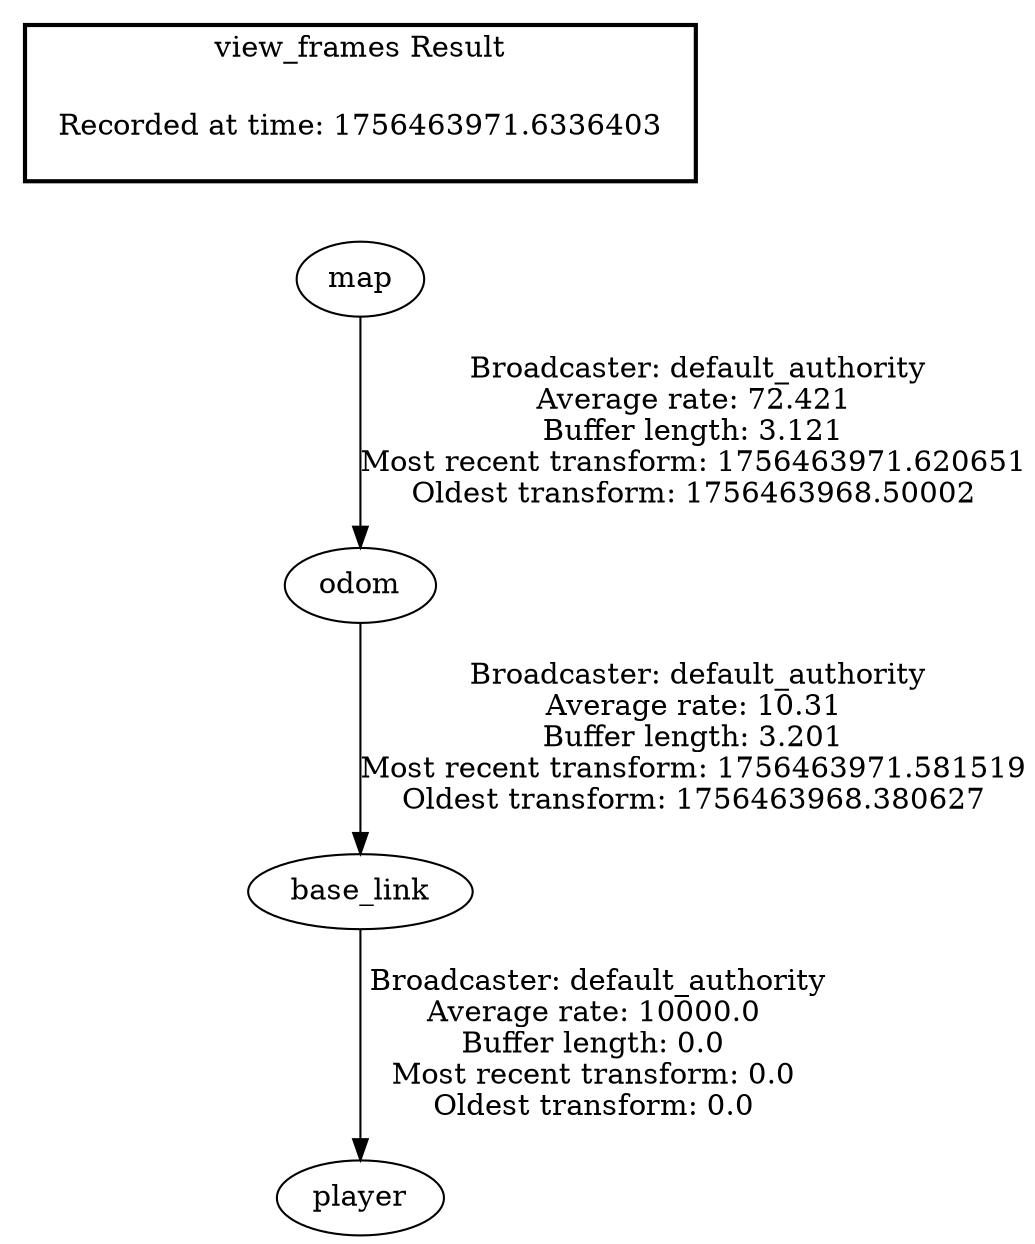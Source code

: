digraph G {
"map" -> "odom"[label=" Broadcaster: default_authority\nAverage rate: 72.421\nBuffer length: 3.121\nMost recent transform: 1756463971.620651\nOldest transform: 1756463968.50002\n"];
"base_link" -> "player"[label=" Broadcaster: default_authority\nAverage rate: 10000.0\nBuffer length: 0.0\nMost recent transform: 0.0\nOldest transform: 0.0\n"];
"odom" -> "base_link"[label=" Broadcaster: default_authority\nAverage rate: 10.31\nBuffer length: 3.201\nMost recent transform: 1756463971.581519\nOldest transform: 1756463968.380627\n"];
edge [style=invis];
 subgraph cluster_legend { style=bold; color=black; label ="view_frames Result";
"Recorded at time: 1756463971.6336403"[ shape=plaintext ] ;
}->"map";
}